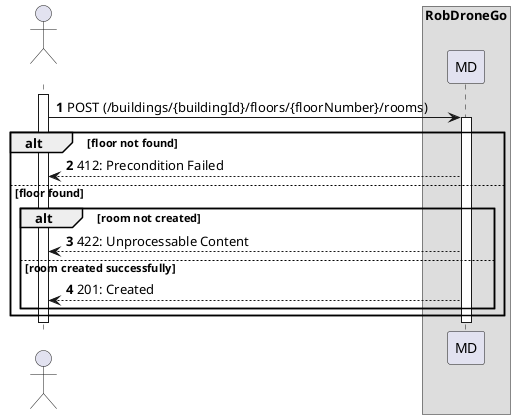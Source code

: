 @startuml
autonumber

actor " " as actor
box "RobDroneGo"
participant "MD" as mdr

activate actor
    actor -> mdr: POST (/buildings/{buildingId}/floors/{floorNumber}/rooms)
    activate mdr

    alt  floor not found
        mdr --> actor : 412: Precondition Failed
    else floor found
    alt room not created
        mdr --> actor : 422: Unprocessable Content
    else room created successfully
        mdr --> actor : 201: Created
        end
    end

    deactivate mdr
deactivate actor


@enduml

